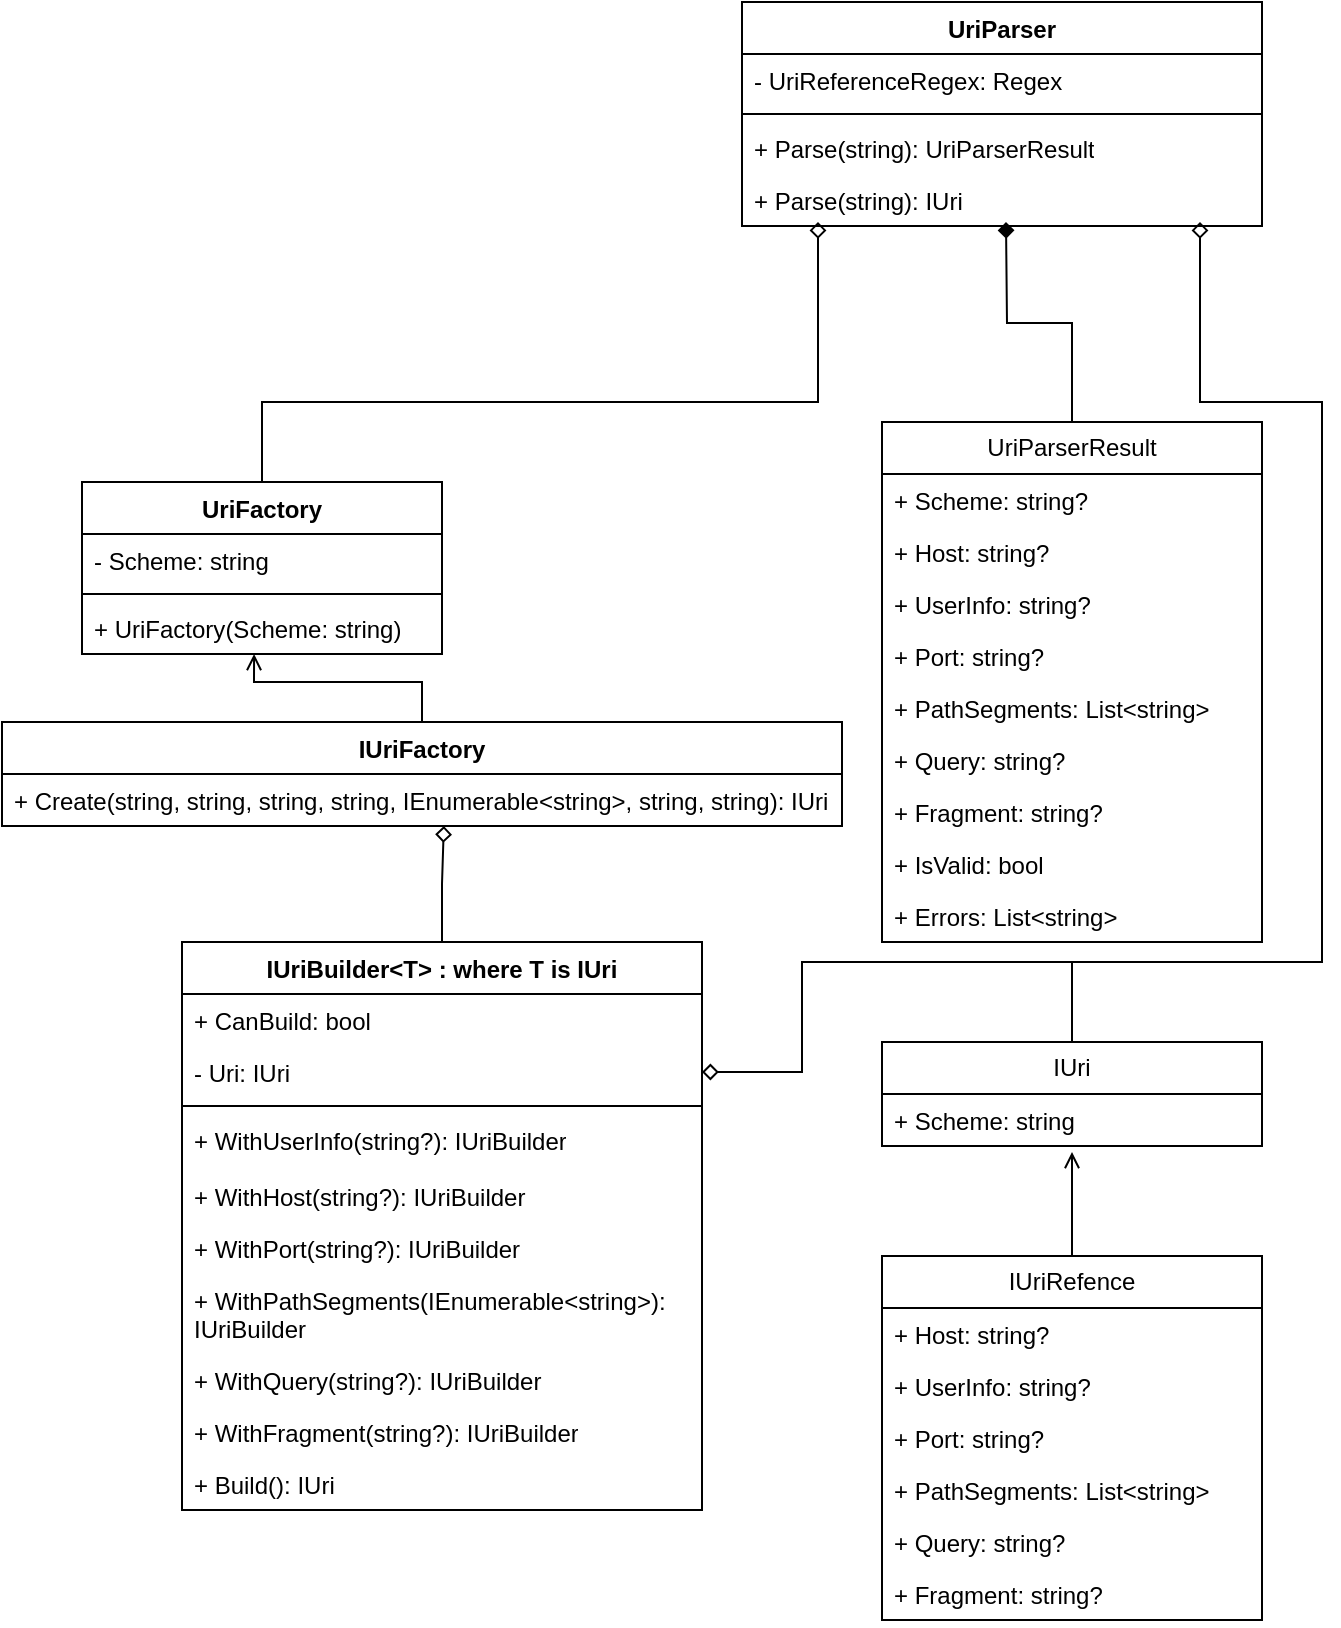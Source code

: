 <mxfile version="27.0.6">
  <diagram id="C5RBs43oDa-KdzZeNtuy" name="Page-1">
    <mxGraphModel dx="1426" dy="751" grid="1" gridSize="10" guides="1" tooltips="1" connect="1" arrows="1" fold="1" page="1" pageScale="1" pageWidth="827" pageHeight="1169" math="0" shadow="0">
      <root>
        <mxCell id="WIyWlLk6GJQsqaUBKTNV-0" />
        <mxCell id="WIyWlLk6GJQsqaUBKTNV-1" parent="WIyWlLk6GJQsqaUBKTNV-0" />
        <mxCell id="nM4-bO0RwfFKvjYTKVL3-30" style="edgeStyle=orthogonalEdgeStyle;rounded=0;orthogonalLoop=1;jettySize=auto;html=1;entryX=0.5;entryY=1.115;entryDx=0;entryDy=0;entryPerimeter=0;endArrow=open;endFill=0;" edge="1" parent="WIyWlLk6GJQsqaUBKTNV-1" source="nM4-bO0RwfFKvjYTKVL3-11" target="nM4-bO0RwfFKvjYTKVL3-24">
          <mxGeometry relative="1" as="geometry">
            <mxPoint x="409" y="842" as="targetPoint" />
            <Array as="points">
              <mxPoint x="619" y="800" />
              <mxPoint x="619" y="800" />
            </Array>
          </mxGeometry>
        </mxCell>
        <mxCell id="nM4-bO0RwfFKvjYTKVL3-11" value="I&lt;span style=&quot;background-color: transparent; color: light-dark(rgb(0, 0, 0), rgb(255, 255, 255));&quot;&gt;UriRefence&lt;/span&gt;" style="swimlane;fontStyle=0;childLayout=stackLayout;horizontal=1;startSize=26;fillColor=none;horizontalStack=0;resizeParent=1;resizeParentMax=0;resizeLast=0;collapsible=1;marginBottom=0;whiteSpace=wrap;html=1;" vertex="1" parent="WIyWlLk6GJQsqaUBKTNV-1">
          <mxGeometry x="524" y="817" width="190" height="182" as="geometry" />
        </mxCell>
        <mxCell id="nM4-bO0RwfFKvjYTKVL3-13" value="+ Host&lt;span style=&quot;background-color: transparent; color: light-dark(rgb(0, 0, 0), rgb(255, 255, 255));&quot;&gt;: string?&lt;/span&gt;" style="text;strokeColor=none;fillColor=none;align=left;verticalAlign=top;spacingLeft=4;spacingRight=4;overflow=hidden;rotatable=0;points=[[0,0.5],[1,0.5]];portConstraint=eastwest;whiteSpace=wrap;html=1;" vertex="1" parent="nM4-bO0RwfFKvjYTKVL3-11">
          <mxGeometry y="26" width="190" height="26" as="geometry" />
        </mxCell>
        <mxCell id="nM4-bO0RwfFKvjYTKVL3-12" value="+ UserInfo: string?" style="text;strokeColor=none;fillColor=none;align=left;verticalAlign=top;spacingLeft=4;spacingRight=4;overflow=hidden;rotatable=0;points=[[0,0.5],[1,0.5]];portConstraint=eastwest;whiteSpace=wrap;html=1;" vertex="1" parent="nM4-bO0RwfFKvjYTKVL3-11">
          <mxGeometry y="52" width="190" height="26" as="geometry" />
        </mxCell>
        <mxCell id="nM4-bO0RwfFKvjYTKVL3-19" value="+ Port&lt;span style=&quot;background-color: transparent; color: light-dark(rgb(0, 0, 0), rgb(255, 255, 255));&quot;&gt;: string?&lt;/span&gt;" style="text;strokeColor=none;fillColor=none;align=left;verticalAlign=top;spacingLeft=4;spacingRight=4;overflow=hidden;rotatable=0;points=[[0,0.5],[1,0.5]];portConstraint=eastwest;whiteSpace=wrap;html=1;" vertex="1" parent="nM4-bO0RwfFKvjYTKVL3-11">
          <mxGeometry y="78" width="190" height="26" as="geometry" />
        </mxCell>
        <mxCell id="nM4-bO0RwfFKvjYTKVL3-20" value="+ PathSegments: List&amp;lt;string&amp;gt;" style="text;strokeColor=none;fillColor=none;align=left;verticalAlign=top;spacingLeft=4;spacingRight=4;overflow=hidden;rotatable=0;points=[[0,0.5],[1,0.5]];portConstraint=eastwest;whiteSpace=wrap;html=1;" vertex="1" parent="nM4-bO0RwfFKvjYTKVL3-11">
          <mxGeometry y="104" width="190" height="26" as="geometry" />
        </mxCell>
        <mxCell id="nM4-bO0RwfFKvjYTKVL3-21" value="+ Query: string?" style="text;strokeColor=none;fillColor=none;align=left;verticalAlign=top;spacingLeft=4;spacingRight=4;overflow=hidden;rotatable=0;points=[[0,0.5],[1,0.5]];portConstraint=eastwest;whiteSpace=wrap;html=1;" vertex="1" parent="nM4-bO0RwfFKvjYTKVL3-11">
          <mxGeometry y="130" width="190" height="26" as="geometry" />
        </mxCell>
        <mxCell id="nM4-bO0RwfFKvjYTKVL3-14" value="+ Fragment: string?" style="text;strokeColor=none;fillColor=none;align=left;verticalAlign=top;spacingLeft=4;spacingRight=4;overflow=hidden;rotatable=0;points=[[0,0.5],[1,0.5]];portConstraint=eastwest;whiteSpace=wrap;html=1;" vertex="1" parent="nM4-bO0RwfFKvjYTKVL3-11">
          <mxGeometry y="156" width="190" height="26" as="geometry" />
        </mxCell>
        <mxCell id="nM4-bO0RwfFKvjYTKVL3-15" value="IUriBuilder&amp;lt;T&amp;gt; : where T is IUri" style="swimlane;fontStyle=1;align=center;verticalAlign=top;childLayout=stackLayout;horizontal=1;startSize=26;horizontalStack=0;resizeParent=1;resizeParentMax=0;resizeLast=0;collapsible=1;marginBottom=0;whiteSpace=wrap;html=1;" vertex="1" parent="WIyWlLk6GJQsqaUBKTNV-1">
          <mxGeometry x="174" y="660" width="260" height="284" as="geometry" />
        </mxCell>
        <mxCell id="nM4-bO0RwfFKvjYTKVL3-38" value="+ CanBuild&lt;span style=&quot;background-color: transparent; color: light-dark(rgb(0, 0, 0), rgb(255, 255, 255));&quot;&gt;: bool&lt;/span&gt;" style="text;strokeColor=none;fillColor=none;align=left;verticalAlign=top;spacingLeft=4;spacingRight=4;overflow=hidden;rotatable=0;points=[[0,0.5],[1,0.5]];portConstraint=eastwest;whiteSpace=wrap;html=1;" vertex="1" parent="nM4-bO0RwfFKvjYTKVL3-15">
          <mxGeometry y="26" width="260" height="26" as="geometry" />
        </mxCell>
        <mxCell id="nM4-bO0RwfFKvjYTKVL3-16" value="- Uri: IUri" style="text;strokeColor=none;fillColor=none;align=left;verticalAlign=top;spacingLeft=4;spacingRight=4;overflow=hidden;rotatable=0;points=[[0,0.5],[1,0.5]];portConstraint=eastwest;whiteSpace=wrap;html=1;" vertex="1" parent="nM4-bO0RwfFKvjYTKVL3-15">
          <mxGeometry y="52" width="260" height="26" as="geometry" />
        </mxCell>
        <mxCell id="nM4-bO0RwfFKvjYTKVL3-17" value="" style="line;strokeWidth=1;fillColor=none;align=left;verticalAlign=middle;spacingTop=-1;spacingLeft=3;spacingRight=3;rotatable=0;labelPosition=right;points=[];portConstraint=eastwest;strokeColor=inherit;" vertex="1" parent="nM4-bO0RwfFKvjYTKVL3-15">
          <mxGeometry y="78" width="260" height="8" as="geometry" />
        </mxCell>
        <mxCell id="nM4-bO0RwfFKvjYTKVL3-32" value="+ WithUserInfo(string?):&amp;nbsp;&lt;span style=&quot;text-align: center;&quot;&gt;IUriBuilder&lt;/span&gt;" style="text;strokeColor=none;fillColor=none;align=left;verticalAlign=top;spacingLeft=4;spacingRight=4;overflow=hidden;rotatable=0;points=[[0,0.5],[1,0.5]];portConstraint=eastwest;whiteSpace=wrap;html=1;" vertex="1" parent="nM4-bO0RwfFKvjYTKVL3-15">
          <mxGeometry y="86" width="260" height="28" as="geometry" />
        </mxCell>
        <mxCell id="nM4-bO0RwfFKvjYTKVL3-31" value="+ WithHost(string?)&lt;span style=&quot;background-color: transparent; color: light-dark(rgb(0, 0, 0), rgb(255, 255, 255));&quot;&gt;:&amp;nbsp;&lt;/span&gt;&lt;span style=&quot;text-align: center;&quot;&gt;IUriBuilder&lt;/span&gt;&lt;div&gt;&lt;span style=&quot;font-weight: 700; text-align: center;&quot;&gt;&lt;br&gt;&lt;/span&gt;&lt;/div&gt;" style="text;strokeColor=none;fillColor=none;align=left;verticalAlign=top;spacingLeft=4;spacingRight=4;overflow=hidden;rotatable=0;points=[[0,0.5],[1,0.5]];portConstraint=eastwest;whiteSpace=wrap;html=1;" vertex="1" parent="nM4-bO0RwfFKvjYTKVL3-15">
          <mxGeometry y="114" width="260" height="26" as="geometry" />
        </mxCell>
        <mxCell id="nM4-bO0RwfFKvjYTKVL3-33" value="+ WithPort(string?)&lt;span style=&quot;background-color: transparent; color: light-dark(rgb(0, 0, 0), rgb(255, 255, 255));&quot;&gt;:&amp;nbsp;&lt;/span&gt;&lt;span style=&quot;text-align: center;&quot;&gt;IUriBuilder&lt;/span&gt;" style="text;strokeColor=none;fillColor=none;align=left;verticalAlign=top;spacingLeft=4;spacingRight=4;overflow=hidden;rotatable=0;points=[[0,0.5],[1,0.5]];portConstraint=eastwest;whiteSpace=wrap;html=1;" vertex="1" parent="nM4-bO0RwfFKvjYTKVL3-15">
          <mxGeometry y="140" width="260" height="26" as="geometry" />
        </mxCell>
        <mxCell id="nM4-bO0RwfFKvjYTKVL3-34" value="+ WithPathSegments(IEnumerable&lt;span style=&quot;background-color: transparent; color: light-dark(rgb(0, 0, 0), rgb(255, 255, 255));&quot;&gt;&amp;lt;string&amp;gt;):&amp;nbsp;&lt;/span&gt;&lt;div&gt;&lt;span style=&quot;text-align: center;&quot;&gt;IUriBuilder&lt;/span&gt;&lt;/div&gt;" style="text;strokeColor=none;fillColor=none;align=left;verticalAlign=top;spacingLeft=4;spacingRight=4;overflow=hidden;rotatable=0;points=[[0,0.5],[1,0.5]];portConstraint=eastwest;whiteSpace=wrap;html=1;" vertex="1" parent="nM4-bO0RwfFKvjYTKVL3-15">
          <mxGeometry y="166" width="260" height="40" as="geometry" />
        </mxCell>
        <mxCell id="nM4-bO0RwfFKvjYTKVL3-35" value="+ WithQuery(string?):&amp;nbsp;&lt;span style=&quot;text-align: center;&quot;&gt;IUriBuilder&lt;/span&gt;" style="text;strokeColor=none;fillColor=none;align=left;verticalAlign=top;spacingLeft=4;spacingRight=4;overflow=hidden;rotatable=0;points=[[0,0.5],[1,0.5]];portConstraint=eastwest;whiteSpace=wrap;html=1;" vertex="1" parent="nM4-bO0RwfFKvjYTKVL3-15">
          <mxGeometry y="206" width="260" height="26" as="geometry" />
        </mxCell>
        <mxCell id="nM4-bO0RwfFKvjYTKVL3-36" value="+ WithFragment(string?)&lt;span style=&quot;background-color: transparent; color: light-dark(rgb(0, 0, 0), rgb(255, 255, 255));&quot;&gt;:&amp;nbsp;&lt;/span&gt;&lt;span style=&quot;text-align: center;&quot;&gt;IUriBuilder&lt;/span&gt;" style="text;strokeColor=none;fillColor=none;align=left;verticalAlign=top;spacingLeft=4;spacingRight=4;overflow=hidden;rotatable=0;points=[[0,0.5],[1,0.5]];portConstraint=eastwest;whiteSpace=wrap;html=1;" vertex="1" parent="nM4-bO0RwfFKvjYTKVL3-15">
          <mxGeometry y="232" width="260" height="26" as="geometry" />
        </mxCell>
        <mxCell id="nM4-bO0RwfFKvjYTKVL3-37" value="+ Build()&lt;span style=&quot;background-color: transparent; color: light-dark(rgb(0, 0, 0), rgb(255, 255, 255));&quot;&gt;: IUri&lt;/span&gt;" style="text;strokeColor=none;fillColor=none;align=left;verticalAlign=top;spacingLeft=4;spacingRight=4;overflow=hidden;rotatable=0;points=[[0,0.5],[1,0.5]];portConstraint=eastwest;whiteSpace=wrap;html=1;" vertex="1" parent="nM4-bO0RwfFKvjYTKVL3-15">
          <mxGeometry y="258" width="260" height="26" as="geometry" />
        </mxCell>
        <mxCell id="nM4-bO0RwfFKvjYTKVL3-23" value="I&lt;span style=&quot;background-color: transparent; color: light-dark(rgb(0, 0, 0), rgb(255, 255, 255));&quot;&gt;Uri&lt;/span&gt;" style="swimlane;fontStyle=0;childLayout=stackLayout;horizontal=1;startSize=26;fillColor=none;horizontalStack=0;resizeParent=1;resizeParentMax=0;resizeLast=0;collapsible=1;marginBottom=0;whiteSpace=wrap;html=1;" vertex="1" parent="WIyWlLk6GJQsqaUBKTNV-1">
          <mxGeometry x="524" y="710" width="190" height="52" as="geometry" />
        </mxCell>
        <mxCell id="nM4-bO0RwfFKvjYTKVL3-24" value="+ Scheme&lt;span style=&quot;background-color: transparent; color: light-dark(rgb(0, 0, 0), rgb(255, 255, 255));&quot;&gt;: string&lt;/span&gt;" style="text;strokeColor=none;fillColor=none;align=left;verticalAlign=top;spacingLeft=4;spacingRight=4;overflow=hidden;rotatable=0;points=[[0,0.5],[1,0.5]];portConstraint=eastwest;whiteSpace=wrap;html=1;" vertex="1" parent="nM4-bO0RwfFKvjYTKVL3-23">
          <mxGeometry y="26" width="190" height="26" as="geometry" />
        </mxCell>
        <mxCell id="nM4-bO0RwfFKvjYTKVL3-40" value="UriParserResult" style="swimlane;fontStyle=0;childLayout=stackLayout;horizontal=1;startSize=26;fillColor=none;horizontalStack=0;resizeParent=1;resizeParentMax=0;resizeLast=0;collapsible=1;marginBottom=0;whiteSpace=wrap;html=1;" vertex="1" parent="WIyWlLk6GJQsqaUBKTNV-1">
          <mxGeometry x="524" y="400" width="190" height="260" as="geometry" />
        </mxCell>
        <mxCell id="nM4-bO0RwfFKvjYTKVL3-48" value="+ Scheme&lt;span style=&quot;background-color: transparent; color: light-dark(rgb(0, 0, 0), rgb(255, 255, 255));&quot;&gt;: string?&lt;/span&gt;" style="text;strokeColor=none;fillColor=none;align=left;verticalAlign=top;spacingLeft=4;spacingRight=4;overflow=hidden;rotatable=0;points=[[0,0.5],[1,0.5]];portConstraint=eastwest;whiteSpace=wrap;html=1;" vertex="1" parent="nM4-bO0RwfFKvjYTKVL3-40">
          <mxGeometry y="26" width="190" height="26" as="geometry" />
        </mxCell>
        <mxCell id="nM4-bO0RwfFKvjYTKVL3-47" value="+ Host&lt;span style=&quot;background-color: transparent; color: light-dark(rgb(0, 0, 0), rgb(255, 255, 255));&quot;&gt;: string?&lt;/span&gt;" style="text;strokeColor=none;fillColor=none;align=left;verticalAlign=top;spacingLeft=4;spacingRight=4;overflow=hidden;rotatable=0;points=[[0,0.5],[1,0.5]];portConstraint=eastwest;whiteSpace=wrap;html=1;" vertex="1" parent="nM4-bO0RwfFKvjYTKVL3-40">
          <mxGeometry y="52" width="190" height="26" as="geometry" />
        </mxCell>
        <mxCell id="nM4-bO0RwfFKvjYTKVL3-42" value="+ UserInfo: string?" style="text;strokeColor=none;fillColor=none;align=left;verticalAlign=top;spacingLeft=4;spacingRight=4;overflow=hidden;rotatable=0;points=[[0,0.5],[1,0.5]];portConstraint=eastwest;whiteSpace=wrap;html=1;" vertex="1" parent="nM4-bO0RwfFKvjYTKVL3-40">
          <mxGeometry y="78" width="190" height="26" as="geometry" />
        </mxCell>
        <mxCell id="nM4-bO0RwfFKvjYTKVL3-43" value="+ Port&lt;span style=&quot;background-color: transparent; color: light-dark(rgb(0, 0, 0), rgb(255, 255, 255));&quot;&gt;: string?&lt;/span&gt;" style="text;strokeColor=none;fillColor=none;align=left;verticalAlign=top;spacingLeft=4;spacingRight=4;overflow=hidden;rotatable=0;points=[[0,0.5],[1,0.5]];portConstraint=eastwest;whiteSpace=wrap;html=1;" vertex="1" parent="nM4-bO0RwfFKvjYTKVL3-40">
          <mxGeometry y="104" width="190" height="26" as="geometry" />
        </mxCell>
        <mxCell id="nM4-bO0RwfFKvjYTKVL3-44" value="+ PathSegments: List&amp;lt;string&amp;gt;" style="text;strokeColor=none;fillColor=none;align=left;verticalAlign=top;spacingLeft=4;spacingRight=4;overflow=hidden;rotatable=0;points=[[0,0.5],[1,0.5]];portConstraint=eastwest;whiteSpace=wrap;html=1;" vertex="1" parent="nM4-bO0RwfFKvjYTKVL3-40">
          <mxGeometry y="130" width="190" height="26" as="geometry" />
        </mxCell>
        <mxCell id="nM4-bO0RwfFKvjYTKVL3-45" value="+ Query: string?" style="text;strokeColor=none;fillColor=none;align=left;verticalAlign=top;spacingLeft=4;spacingRight=4;overflow=hidden;rotatable=0;points=[[0,0.5],[1,0.5]];portConstraint=eastwest;whiteSpace=wrap;html=1;" vertex="1" parent="nM4-bO0RwfFKvjYTKVL3-40">
          <mxGeometry y="156" width="190" height="26" as="geometry" />
        </mxCell>
        <mxCell id="nM4-bO0RwfFKvjYTKVL3-46" value="+ Fragment: string?" style="text;strokeColor=none;fillColor=none;align=left;verticalAlign=top;spacingLeft=4;spacingRight=4;overflow=hidden;rotatable=0;points=[[0,0.5],[1,0.5]];portConstraint=eastwest;whiteSpace=wrap;html=1;" vertex="1" parent="nM4-bO0RwfFKvjYTKVL3-40">
          <mxGeometry y="182" width="190" height="26" as="geometry" />
        </mxCell>
        <mxCell id="nM4-bO0RwfFKvjYTKVL3-74" value="+ IsValid: bool" style="text;strokeColor=none;fillColor=none;align=left;verticalAlign=top;spacingLeft=4;spacingRight=4;overflow=hidden;rotatable=0;points=[[0,0.5],[1,0.5]];portConstraint=eastwest;whiteSpace=wrap;html=1;" vertex="1" parent="nM4-bO0RwfFKvjYTKVL3-40">
          <mxGeometry y="208" width="190" height="26" as="geometry" />
        </mxCell>
        <mxCell id="nM4-bO0RwfFKvjYTKVL3-73" value="+ Errors: List&amp;lt;string&amp;gt;" style="text;strokeColor=none;fillColor=none;align=left;verticalAlign=top;spacingLeft=4;spacingRight=4;overflow=hidden;rotatable=0;points=[[0,0.5],[1,0.5]];portConstraint=eastwest;whiteSpace=wrap;html=1;" vertex="1" parent="nM4-bO0RwfFKvjYTKVL3-40">
          <mxGeometry y="234" width="190" height="26" as="geometry" />
        </mxCell>
        <mxCell id="nM4-bO0RwfFKvjYTKVL3-49" value="&lt;div&gt;&lt;span style=&quot;background-color: transparent; color: light-dark(rgb(0, 0, 0), rgb(255, 255, 255));&quot;&gt;UriParser&lt;/span&gt;&lt;/div&gt;" style="swimlane;fontStyle=1;align=center;verticalAlign=top;childLayout=stackLayout;horizontal=1;startSize=26;horizontalStack=0;resizeParent=1;resizeParentMax=0;resizeLast=0;collapsible=1;marginBottom=0;whiteSpace=wrap;html=1;" vertex="1" parent="WIyWlLk6GJQsqaUBKTNV-1">
          <mxGeometry x="454" y="190" width="260" height="112" as="geometry" />
        </mxCell>
        <mxCell id="nM4-bO0RwfFKvjYTKVL3-51" value="- UriReferenceRegex: Regex" style="text;strokeColor=none;fillColor=none;align=left;verticalAlign=top;spacingLeft=4;spacingRight=4;overflow=hidden;rotatable=0;points=[[0,0.5],[1,0.5]];portConstraint=eastwest;whiteSpace=wrap;html=1;" vertex="1" parent="nM4-bO0RwfFKvjYTKVL3-49">
          <mxGeometry y="26" width="260" height="26" as="geometry" />
        </mxCell>
        <mxCell id="nM4-bO0RwfFKvjYTKVL3-52" value="" style="line;strokeWidth=1;fillColor=none;align=left;verticalAlign=middle;spacingTop=-1;spacingLeft=3;spacingRight=3;rotatable=0;labelPosition=right;points=[];portConstraint=eastwest;strokeColor=inherit;" vertex="1" parent="nM4-bO0RwfFKvjYTKVL3-49">
          <mxGeometry y="52" width="260" height="8" as="geometry" />
        </mxCell>
        <mxCell id="nM4-bO0RwfFKvjYTKVL3-59" value="+ Parse(string)&lt;span style=&quot;background-color: transparent; color: light-dark(rgb(0, 0, 0), rgb(255, 255, 255));&quot;&gt;:&amp;nbsp;&lt;/span&gt;&lt;span style=&quot;text-align: center;&quot;&gt;UriParserResult&lt;/span&gt;" style="text;strokeColor=none;fillColor=none;align=left;verticalAlign=top;spacingLeft=4;spacingRight=4;overflow=hidden;rotatable=0;points=[[0,0.5],[1,0.5]];portConstraint=eastwest;whiteSpace=wrap;html=1;" vertex="1" parent="nM4-bO0RwfFKvjYTKVL3-49">
          <mxGeometry y="60" width="260" height="26" as="geometry" />
        </mxCell>
        <mxCell id="nM4-bO0RwfFKvjYTKVL3-75" value="+ Parse(string)&lt;span style=&quot;background-color: transparent; color: light-dark(rgb(0, 0, 0), rgb(255, 255, 255));&quot;&gt;:&amp;nbsp;&lt;/span&gt;&lt;span style=&quot;text-align: center;&quot;&gt;IUri&lt;/span&gt;" style="text;strokeColor=none;fillColor=none;align=left;verticalAlign=top;spacingLeft=4;spacingRight=4;overflow=hidden;rotatable=0;points=[[0,0.5],[1,0.5]];portConstraint=eastwest;whiteSpace=wrap;html=1;" vertex="1" parent="nM4-bO0RwfFKvjYTKVL3-49">
          <mxGeometry y="86" width="260" height="26" as="geometry" />
        </mxCell>
        <mxCell id="nM4-bO0RwfFKvjYTKVL3-60" value="&lt;div&gt;&lt;span style=&quot;background-color: transparent; color: light-dark(rgb(0, 0, 0), rgb(255, 255, 255));&quot;&gt;IUriFactory&lt;/span&gt;&lt;/div&gt;" style="swimlane;fontStyle=1;align=center;verticalAlign=top;childLayout=stackLayout;horizontal=1;startSize=26;horizontalStack=0;resizeParent=1;resizeParentMax=0;resizeLast=0;collapsible=1;marginBottom=0;whiteSpace=wrap;html=1;" vertex="1" parent="WIyWlLk6GJQsqaUBKTNV-1">
          <mxGeometry x="84" y="550" width="420" height="52" as="geometry" />
        </mxCell>
        <mxCell id="nM4-bO0RwfFKvjYTKVL3-63" value="+ Create(string, string, string, string, IEnumerable&amp;lt;string&amp;gt;, string, string&lt;span style=&quot;background-color: transparent; color: light-dark(rgb(0, 0, 0), rgb(255, 255, 255));&quot;&gt;)&lt;/span&gt;&lt;span style=&quot;background-color: transparent; color: light-dark(rgb(0, 0, 0), rgb(255, 255, 255));&quot;&gt;:&amp;nbsp;&lt;/span&gt;&lt;span style=&quot;background-color: transparent; color: light-dark(rgb(0, 0, 0), rgb(255, 255, 255)); text-align: center;&quot;&gt;IUri&lt;/span&gt;" style="text;strokeColor=none;fillColor=none;align=left;verticalAlign=top;spacingLeft=4;spacingRight=4;overflow=hidden;rotatable=0;points=[[0,0.5],[1,0.5]];portConstraint=eastwest;whiteSpace=wrap;html=1;" vertex="1" parent="nM4-bO0RwfFKvjYTKVL3-60">
          <mxGeometry y="26" width="420" height="26" as="geometry" />
        </mxCell>
        <mxCell id="nM4-bO0RwfFKvjYTKVL3-64" value="UriFactory" style="swimlane;fontStyle=1;align=center;verticalAlign=top;childLayout=stackLayout;horizontal=1;startSize=26;horizontalStack=0;resizeParent=1;resizeParentMax=0;resizeLast=0;collapsible=1;marginBottom=0;whiteSpace=wrap;html=1;" vertex="1" parent="WIyWlLk6GJQsqaUBKTNV-1">
          <mxGeometry x="124" y="430" width="180" height="86" as="geometry" />
        </mxCell>
        <mxCell id="nM4-bO0RwfFKvjYTKVL3-65" value="- Scheme: string" style="text;strokeColor=none;fillColor=none;align=left;verticalAlign=top;spacingLeft=4;spacingRight=4;overflow=hidden;rotatable=0;points=[[0,0.5],[1,0.5]];portConstraint=eastwest;whiteSpace=wrap;html=1;" vertex="1" parent="nM4-bO0RwfFKvjYTKVL3-64">
          <mxGeometry y="26" width="180" height="26" as="geometry" />
        </mxCell>
        <mxCell id="nM4-bO0RwfFKvjYTKVL3-66" value="" style="line;strokeWidth=1;fillColor=none;align=left;verticalAlign=middle;spacingTop=-1;spacingLeft=3;spacingRight=3;rotatable=0;labelPosition=right;points=[];portConstraint=eastwest;strokeColor=inherit;" vertex="1" parent="nM4-bO0RwfFKvjYTKVL3-64">
          <mxGeometry y="52" width="180" height="8" as="geometry" />
        </mxCell>
        <mxCell id="nM4-bO0RwfFKvjYTKVL3-67" value="+&amp;nbsp;&lt;span style=&quot;text-align: center;&quot;&gt;UriFactory&lt;/span&gt;(Scheme: string)" style="text;strokeColor=none;fillColor=none;align=left;verticalAlign=top;spacingLeft=4;spacingRight=4;overflow=hidden;rotatable=0;points=[[0,0.5],[1,0.5]];portConstraint=eastwest;whiteSpace=wrap;html=1;" vertex="1" parent="nM4-bO0RwfFKvjYTKVL3-64">
          <mxGeometry y="60" width="180" height="26" as="geometry" />
        </mxCell>
        <mxCell id="nM4-bO0RwfFKvjYTKVL3-68" style="edgeStyle=orthogonalEdgeStyle;rounded=0;orthogonalLoop=1;jettySize=auto;html=1;endArrow=diamond;endFill=1;" edge="1" parent="WIyWlLk6GJQsqaUBKTNV-1" source="nM4-bO0RwfFKvjYTKVL3-40">
          <mxGeometry relative="1" as="geometry">
            <mxPoint x="586" y="300" as="targetPoint" />
          </mxGeometry>
        </mxCell>
        <mxCell id="nM4-bO0RwfFKvjYTKVL3-69" style="edgeStyle=orthogonalEdgeStyle;rounded=0;orthogonalLoop=1;jettySize=auto;html=1;endArrow=diamond;endFill=0;" edge="1" parent="WIyWlLk6GJQsqaUBKTNV-1" source="nM4-bO0RwfFKvjYTKVL3-64">
          <mxGeometry relative="1" as="geometry">
            <mxPoint x="492" y="300" as="targetPoint" />
            <Array as="points">
              <mxPoint x="214" y="390" />
              <mxPoint x="492" y="390" />
            </Array>
          </mxGeometry>
        </mxCell>
        <mxCell id="nM4-bO0RwfFKvjYTKVL3-70" style="edgeStyle=orthogonalEdgeStyle;rounded=0;orthogonalLoop=1;jettySize=auto;html=1;endArrow=diamond;endFill=0;" edge="1" parent="WIyWlLk6GJQsqaUBKTNV-1" source="nM4-bO0RwfFKvjYTKVL3-23">
          <mxGeometry relative="1" as="geometry">
            <mxPoint x="683" y="300" as="targetPoint" />
            <Array as="points">
              <mxPoint x="619" y="670" />
              <mxPoint x="744" y="670" />
              <mxPoint x="744" y="390" />
              <mxPoint x="683" y="390" />
            </Array>
          </mxGeometry>
        </mxCell>
        <mxCell id="nM4-bO0RwfFKvjYTKVL3-71" style="edgeStyle=orthogonalEdgeStyle;rounded=0;orthogonalLoop=1;jettySize=auto;html=1;entryX=1;entryY=0.5;entryDx=0;entryDy=0;endArrow=diamond;endFill=0;" edge="1" parent="WIyWlLk6GJQsqaUBKTNV-1" source="nM4-bO0RwfFKvjYTKVL3-23" target="nM4-bO0RwfFKvjYTKVL3-16">
          <mxGeometry relative="1" as="geometry">
            <Array as="points">
              <mxPoint x="619" y="670" />
              <mxPoint x="484" y="670" />
              <mxPoint x="484" y="725" />
            </Array>
          </mxGeometry>
        </mxCell>
        <mxCell id="nM4-bO0RwfFKvjYTKVL3-72" style="edgeStyle=orthogonalEdgeStyle;rounded=0;orthogonalLoop=1;jettySize=auto;html=1;entryX=0.526;entryY=1;entryDx=0;entryDy=0;entryPerimeter=0;endArrow=diamond;endFill=0;" edge="1" parent="WIyWlLk6GJQsqaUBKTNV-1" source="nM4-bO0RwfFKvjYTKVL3-15" target="nM4-bO0RwfFKvjYTKVL3-63">
          <mxGeometry relative="1" as="geometry" />
        </mxCell>
        <mxCell id="nM4-bO0RwfFKvjYTKVL3-76" style="edgeStyle=orthogonalEdgeStyle;rounded=0;orthogonalLoop=1;jettySize=auto;html=1;entryX=0.478;entryY=1;entryDx=0;entryDy=0;entryPerimeter=0;endArrow=open;endFill=0;" edge="1" parent="WIyWlLk6GJQsqaUBKTNV-1" source="nM4-bO0RwfFKvjYTKVL3-60" target="nM4-bO0RwfFKvjYTKVL3-67">
          <mxGeometry relative="1" as="geometry" />
        </mxCell>
      </root>
    </mxGraphModel>
  </diagram>
</mxfile>
